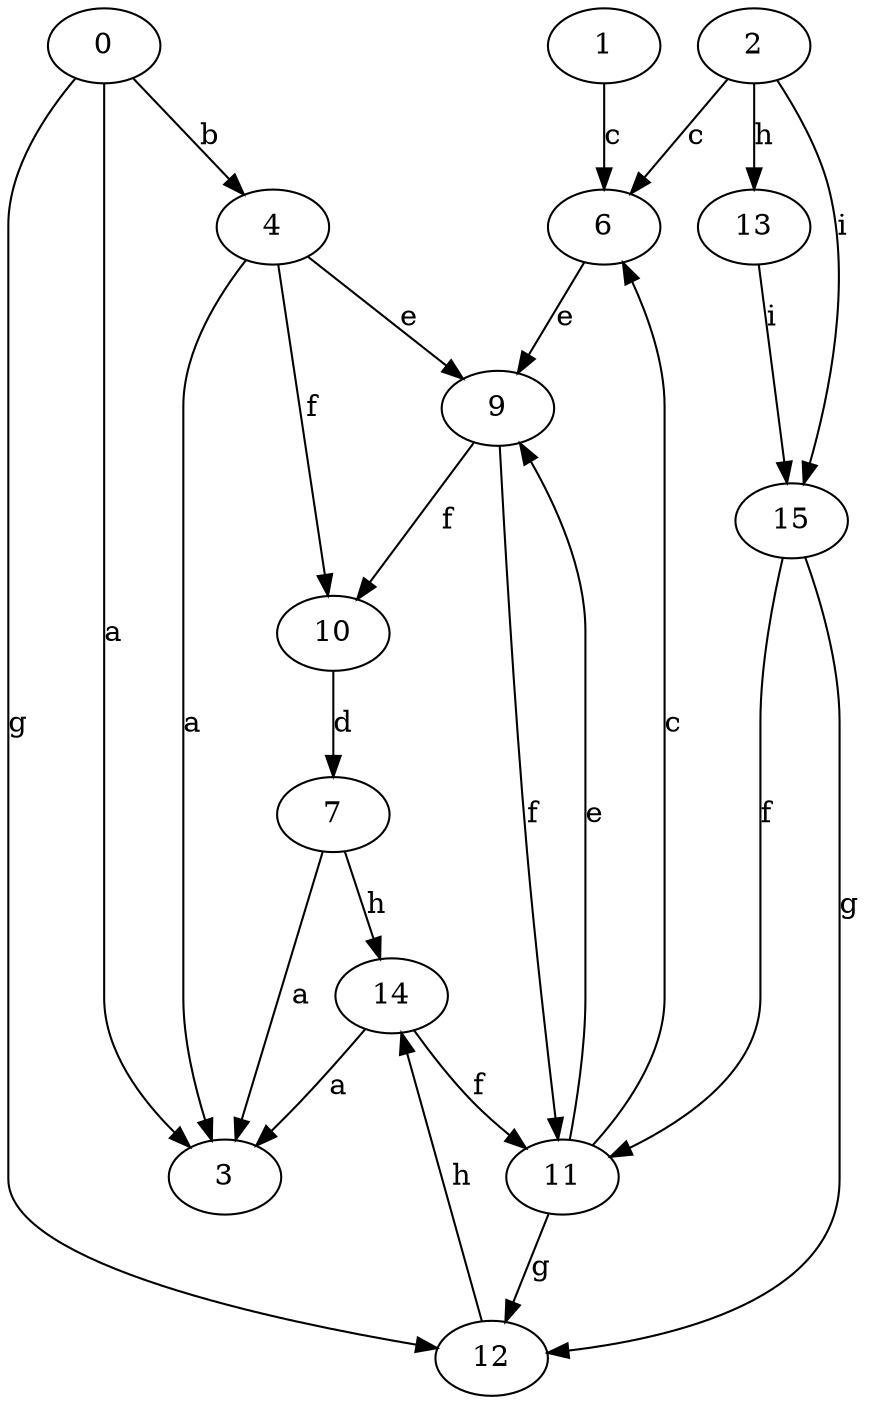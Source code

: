strict digraph  {
2;
0;
1;
3;
4;
6;
7;
9;
10;
11;
12;
13;
14;
15;
2 -> 6  [label=c];
2 -> 13  [label=h];
2 -> 15  [label=i];
0 -> 3  [label=a];
0 -> 4  [label=b];
0 -> 12  [label=g];
1 -> 6  [label=c];
4 -> 3  [label=a];
4 -> 9  [label=e];
4 -> 10  [label=f];
6 -> 9  [label=e];
7 -> 3  [label=a];
7 -> 14  [label=h];
9 -> 10  [label=f];
9 -> 11  [label=f];
10 -> 7  [label=d];
11 -> 6  [label=c];
11 -> 9  [label=e];
11 -> 12  [label=g];
12 -> 14  [label=h];
13 -> 15  [label=i];
14 -> 3  [label=a];
14 -> 11  [label=f];
15 -> 11  [label=f];
15 -> 12  [label=g];
}
